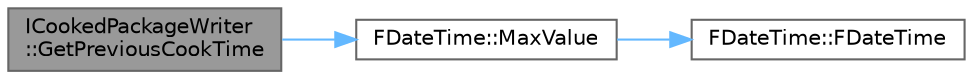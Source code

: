 digraph "ICookedPackageWriter::GetPreviousCookTime"
{
 // INTERACTIVE_SVG=YES
 // LATEX_PDF_SIZE
  bgcolor="transparent";
  edge [fontname=Helvetica,fontsize=10,labelfontname=Helvetica,labelfontsize=10];
  node [fontname=Helvetica,fontsize=10,shape=box,height=0.2,width=0.4];
  rankdir="LR";
  Node1 [id="Node000001",label="ICookedPackageWriter\l::GetPreviousCookTime",height=0.2,width=0.4,color="gray40", fillcolor="grey60", style="filled", fontcolor="black",tooltip="Return the timestamp of the previous cook, or FDateTime::MaxValue to indicate previous cook should be..."];
  Node1 -> Node2 [id="edge1_Node000001_Node000002",color="steelblue1",style="solid",tooltip=" "];
  Node2 [id="Node000002",label="FDateTime::MaxValue",height=0.2,width=0.4,color="grey40", fillcolor="white", style="filled",URL="$d3/da3/structFDateTime.html#a04e6ac9420b8b711fdbeaf781ccaa0f6",tooltip="Returns the maximum date value."];
  Node2 -> Node3 [id="edge2_Node000002_Node000003",color="steelblue1",style="solid",tooltip=" "];
  Node3 [id="Node000003",label="FDateTime::FDateTime",height=0.2,width=0.4,color="grey40", fillcolor="white", style="filled",URL="$d3/da3/structFDateTime.html#a29d3a1d37aa4764127741b1bfc685081",tooltip="Default constructor (zero initialization)."];
}
